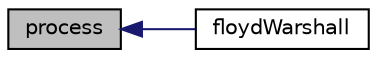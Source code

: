 digraph "process"
{
  edge [fontname="Helvetica",fontsize="10",labelfontname="Helvetica",labelfontsize="10"];
  node [fontname="Helvetica",fontsize="10",shape=record];
  rankdir="LR";
  Node72 [label="process",height=0.2,width=0.4,color="black", fillcolor="grey75", style="filled", fontcolor="black"];
  Node72 -> Node73 [dir="back",color="midnightblue",fontsize="10",style="solid",fontname="Helvetica"];
  Node73 [label="floydWarshall",height=0.2,width=0.4,color="black", fillcolor="white", style="filled",URL="$floydWarshall_8c.html#a658917e09af94c77c65736d7094d0084"];
}
